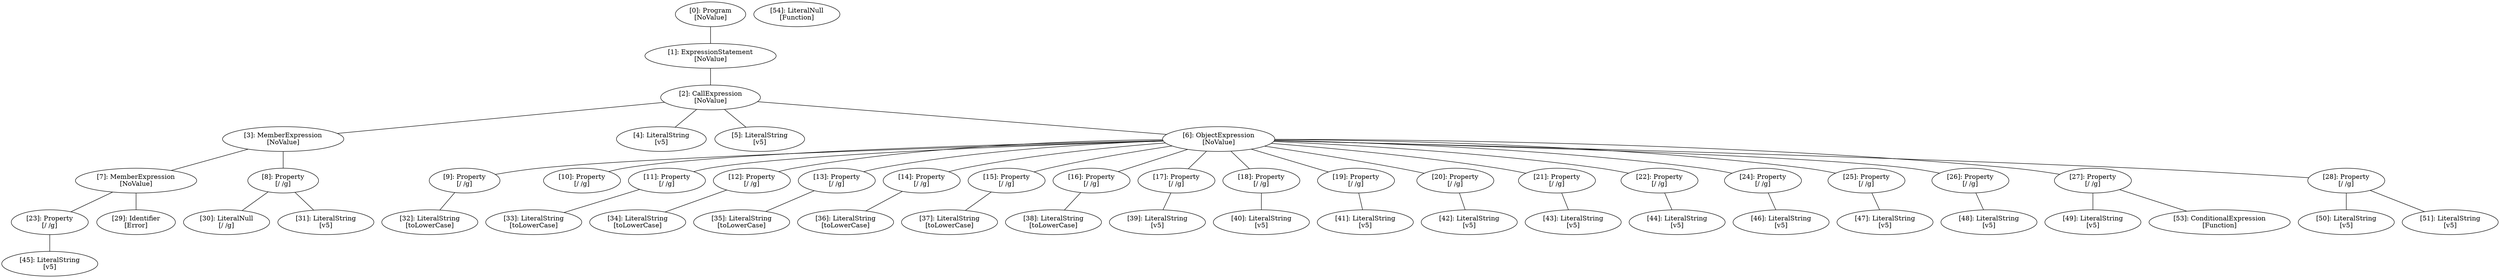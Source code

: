 // Result
graph {
	0 [label="[0]: Program
[NoValue]"]
	1 [label="[1]: ExpressionStatement
[NoValue]"]
	2 [label="[2]: CallExpression
[NoValue]"]
	3 [label="[3]: MemberExpression
[NoValue]"]
	4 [label="[4]: LiteralString
[v5]"]
	5 [label="[5]: LiteralString
[v5]"]
	6 [label="[6]: ObjectExpression
[NoValue]"]
	7 [label="[7]: MemberExpression
[NoValue]"]
	8 [label="[8]: Property
[/ /g]"]
	9 [label="[9]: Property
[/ /g]"]
	10 [label="[10]: Property
[/ /g]"]
	11 [label="[11]: Property
[/ /g]"]
	12 [label="[12]: Property
[/ /g]"]
	13 [label="[13]: Property
[/ /g]"]
	14 [label="[14]: Property
[/ /g]"]
	15 [label="[15]: Property
[/ /g]"]
	16 [label="[16]: Property
[/ /g]"]
	17 [label="[17]: Property
[/ /g]"]
	18 [label="[18]: Property
[/ /g]"]
	19 [label="[19]: Property
[/ /g]"]
	20 [label="[20]: Property
[/ /g]"]
	21 [label="[21]: Property
[/ /g]"]
	22 [label="[22]: Property
[/ /g]"]
	23 [label="[23]: Property
[/ /g]"]
	24 [label="[24]: Property
[/ /g]"]
	25 [label="[25]: Property
[/ /g]"]
	26 [label="[26]: Property
[/ /g]"]
	27 [label="[27]: Property
[/ /g]"]
	28 [label="[28]: Property
[/ /g]"]
	29 [label="[29]: Identifier
[Error]"]
	30 [label="[30]: LiteralNull
[/ /g]"]
	31 [label="[31]: LiteralString
[v5]"]
	32 [label="[32]: LiteralString
[toLowerCase]"]
	33 [label="[33]: LiteralString
[toLowerCase]"]
	34 [label="[34]: LiteralString
[toLowerCase]"]
	35 [label="[35]: LiteralString
[toLowerCase]"]
	36 [label="[36]: LiteralString
[toLowerCase]"]
	37 [label="[37]: LiteralString
[toLowerCase]"]
	38 [label="[38]: LiteralString
[toLowerCase]"]
	39 [label="[39]: LiteralString
[v5]"]
	40 [label="[40]: LiteralString
[v5]"]
	41 [label="[41]: LiteralString
[v5]"]
	42 [label="[42]: LiteralString
[v5]"]
	43 [label="[43]: LiteralString
[v5]"]
	44 [label="[44]: LiteralString
[v5]"]
	45 [label="[45]: LiteralString
[v5]"]
	46 [label="[46]: LiteralString
[v5]"]
	47 [label="[47]: LiteralString
[v5]"]
	48 [label="[48]: LiteralString
[v5]"]
	49 [label="[49]: LiteralString
[v5]"]
	50 [label="[50]: LiteralString
[v5]"]
	51 [label="[51]: LiteralString
[v5]"]
	53 [label="[53]: ConditionalExpression
[Function]"]
	54 [label="[54]: LiteralNull
[Function]"]
	0 -- 1
	1 -- 2
	2 -- 3
	2 -- 4
	2 -- 5
	2 -- 6
	3 -- 7
	3 -- 8
	6 -- 9
	6 -- 10
	6 -- 11
	6 -- 12
	6 -- 13
	6 -- 14
	6 -- 15
	6 -- 16
	6 -- 17
	6 -- 18
	6 -- 19
	6 -- 20
	6 -- 21
	6 -- 22
	6 -- 24
	6 -- 25
	6 -- 26
	6 -- 27
	6 -- 28
	7 -- 23
	7 -- 29
	8 -- 30
	8 -- 31
	9 -- 32
	11 -- 33
	12 -- 34
	13 -- 35
	14 -- 36
	15 -- 37
	16 -- 38
	17 -- 39
	18 -- 40
	19 -- 41
	20 -- 42
	21 -- 43
	22 -- 44
	23 -- 45
	24 -- 46
	25 -- 47
	26 -- 48
	27 -- 49
	27 -- 53
	28 -- 50
	28 -- 51
}
